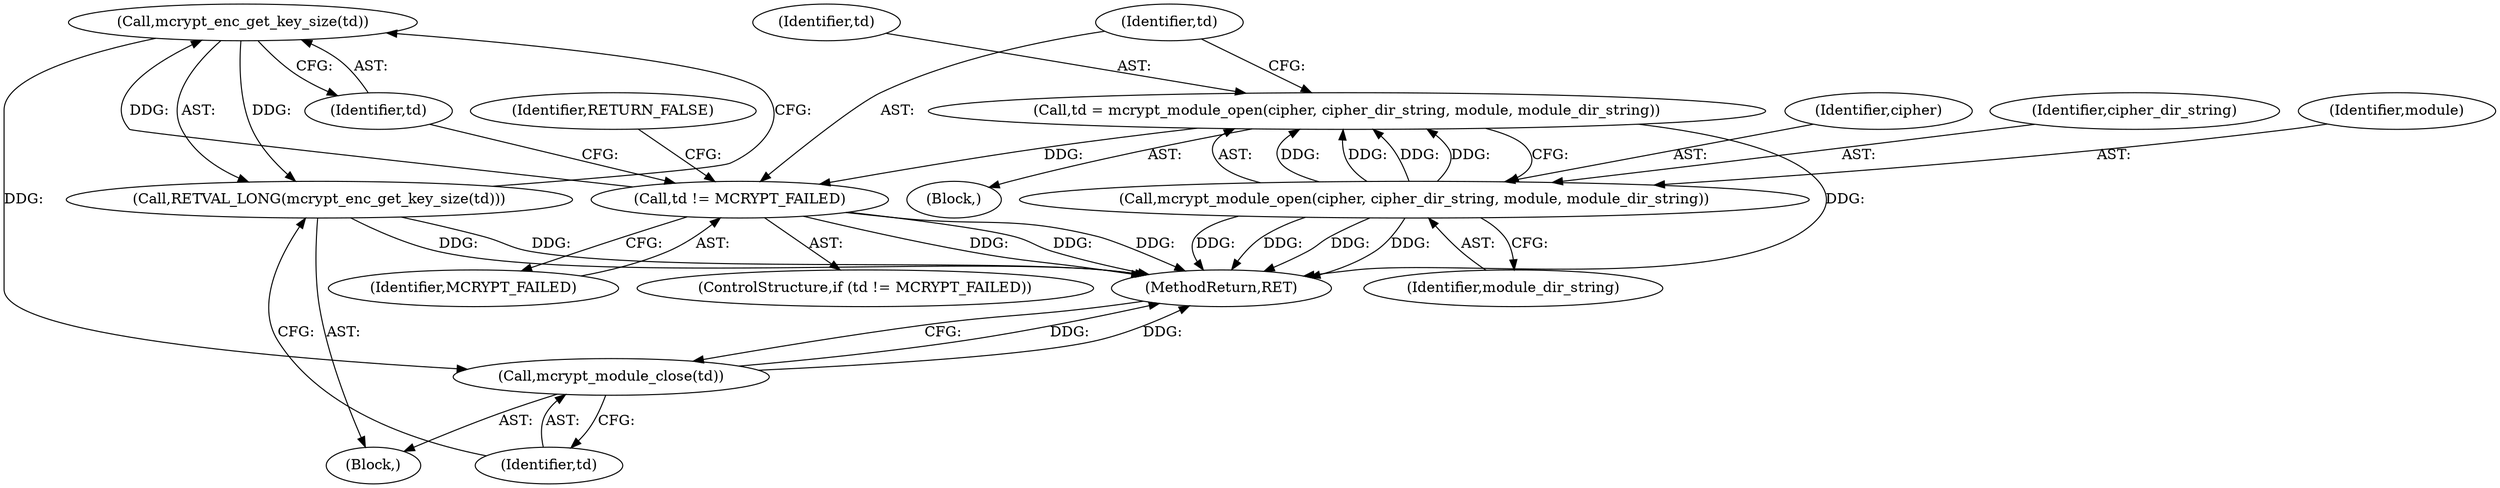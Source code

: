 digraph "0_php-src_6c5211a0cef0cc2854eaa387e0eb036e012904d0?w=1_13@API" {
"1000125" [label="(Call,mcrypt_enc_get_key_size(td))"];
"1000120" [label="(Call,td != MCRYPT_FAILED)"];
"1000112" [label="(Call,td = mcrypt_module_open(cipher, cipher_dir_string, module, module_dir_string))"];
"1000114" [label="(Call,mcrypt_module_open(cipher, cipher_dir_string, module, module_dir_string))"];
"1000124" [label="(Call,RETVAL_LONG(mcrypt_enc_get_key_size(td)))"];
"1000127" [label="(Call,mcrypt_module_close(td))"];
"1000118" [label="(Identifier,module_dir_string)"];
"1000102" [label="(Block,)"];
"1000131" [label="(Identifier,RETURN_FALSE)"];
"1000125" [label="(Call,mcrypt_enc_get_key_size(td))"];
"1000112" [label="(Call,td = mcrypt_module_open(cipher, cipher_dir_string, module, module_dir_string))"];
"1000123" [label="(Block,)"];
"1000122" [label="(Identifier,MCRYPT_FAILED)"];
"1000132" [label="(MethodReturn,RET)"];
"1000114" [label="(Call,mcrypt_module_open(cipher, cipher_dir_string, module, module_dir_string))"];
"1000128" [label="(Identifier,td)"];
"1000127" [label="(Call,mcrypt_module_close(td))"];
"1000115" [label="(Identifier,cipher)"];
"1000113" [label="(Identifier,td)"];
"1000120" [label="(Call,td != MCRYPT_FAILED)"];
"1000124" [label="(Call,RETVAL_LONG(mcrypt_enc_get_key_size(td)))"];
"1000116" [label="(Identifier,cipher_dir_string)"];
"1000121" [label="(Identifier,td)"];
"1000117" [label="(Identifier,module)"];
"1000119" [label="(ControlStructure,if (td != MCRYPT_FAILED))"];
"1000126" [label="(Identifier,td)"];
"1000125" -> "1000124"  [label="AST: "];
"1000125" -> "1000126"  [label="CFG: "];
"1000126" -> "1000125"  [label="AST: "];
"1000124" -> "1000125"  [label="CFG: "];
"1000125" -> "1000124"  [label="DDG: "];
"1000120" -> "1000125"  [label="DDG: "];
"1000125" -> "1000127"  [label="DDG: "];
"1000120" -> "1000119"  [label="AST: "];
"1000120" -> "1000122"  [label="CFG: "];
"1000121" -> "1000120"  [label="AST: "];
"1000122" -> "1000120"  [label="AST: "];
"1000126" -> "1000120"  [label="CFG: "];
"1000131" -> "1000120"  [label="CFG: "];
"1000120" -> "1000132"  [label="DDG: "];
"1000120" -> "1000132"  [label="DDG: "];
"1000120" -> "1000132"  [label="DDG: "];
"1000112" -> "1000120"  [label="DDG: "];
"1000112" -> "1000102"  [label="AST: "];
"1000112" -> "1000114"  [label="CFG: "];
"1000113" -> "1000112"  [label="AST: "];
"1000114" -> "1000112"  [label="AST: "];
"1000121" -> "1000112"  [label="CFG: "];
"1000112" -> "1000132"  [label="DDG: "];
"1000114" -> "1000112"  [label="DDG: "];
"1000114" -> "1000112"  [label="DDG: "];
"1000114" -> "1000112"  [label="DDG: "];
"1000114" -> "1000112"  [label="DDG: "];
"1000114" -> "1000118"  [label="CFG: "];
"1000115" -> "1000114"  [label="AST: "];
"1000116" -> "1000114"  [label="AST: "];
"1000117" -> "1000114"  [label="AST: "];
"1000118" -> "1000114"  [label="AST: "];
"1000114" -> "1000132"  [label="DDG: "];
"1000114" -> "1000132"  [label="DDG: "];
"1000114" -> "1000132"  [label="DDG: "];
"1000114" -> "1000132"  [label="DDG: "];
"1000124" -> "1000123"  [label="AST: "];
"1000128" -> "1000124"  [label="CFG: "];
"1000124" -> "1000132"  [label="DDG: "];
"1000124" -> "1000132"  [label="DDG: "];
"1000127" -> "1000123"  [label="AST: "];
"1000127" -> "1000128"  [label="CFG: "];
"1000128" -> "1000127"  [label="AST: "];
"1000132" -> "1000127"  [label="CFG: "];
"1000127" -> "1000132"  [label="DDG: "];
"1000127" -> "1000132"  [label="DDG: "];
}

